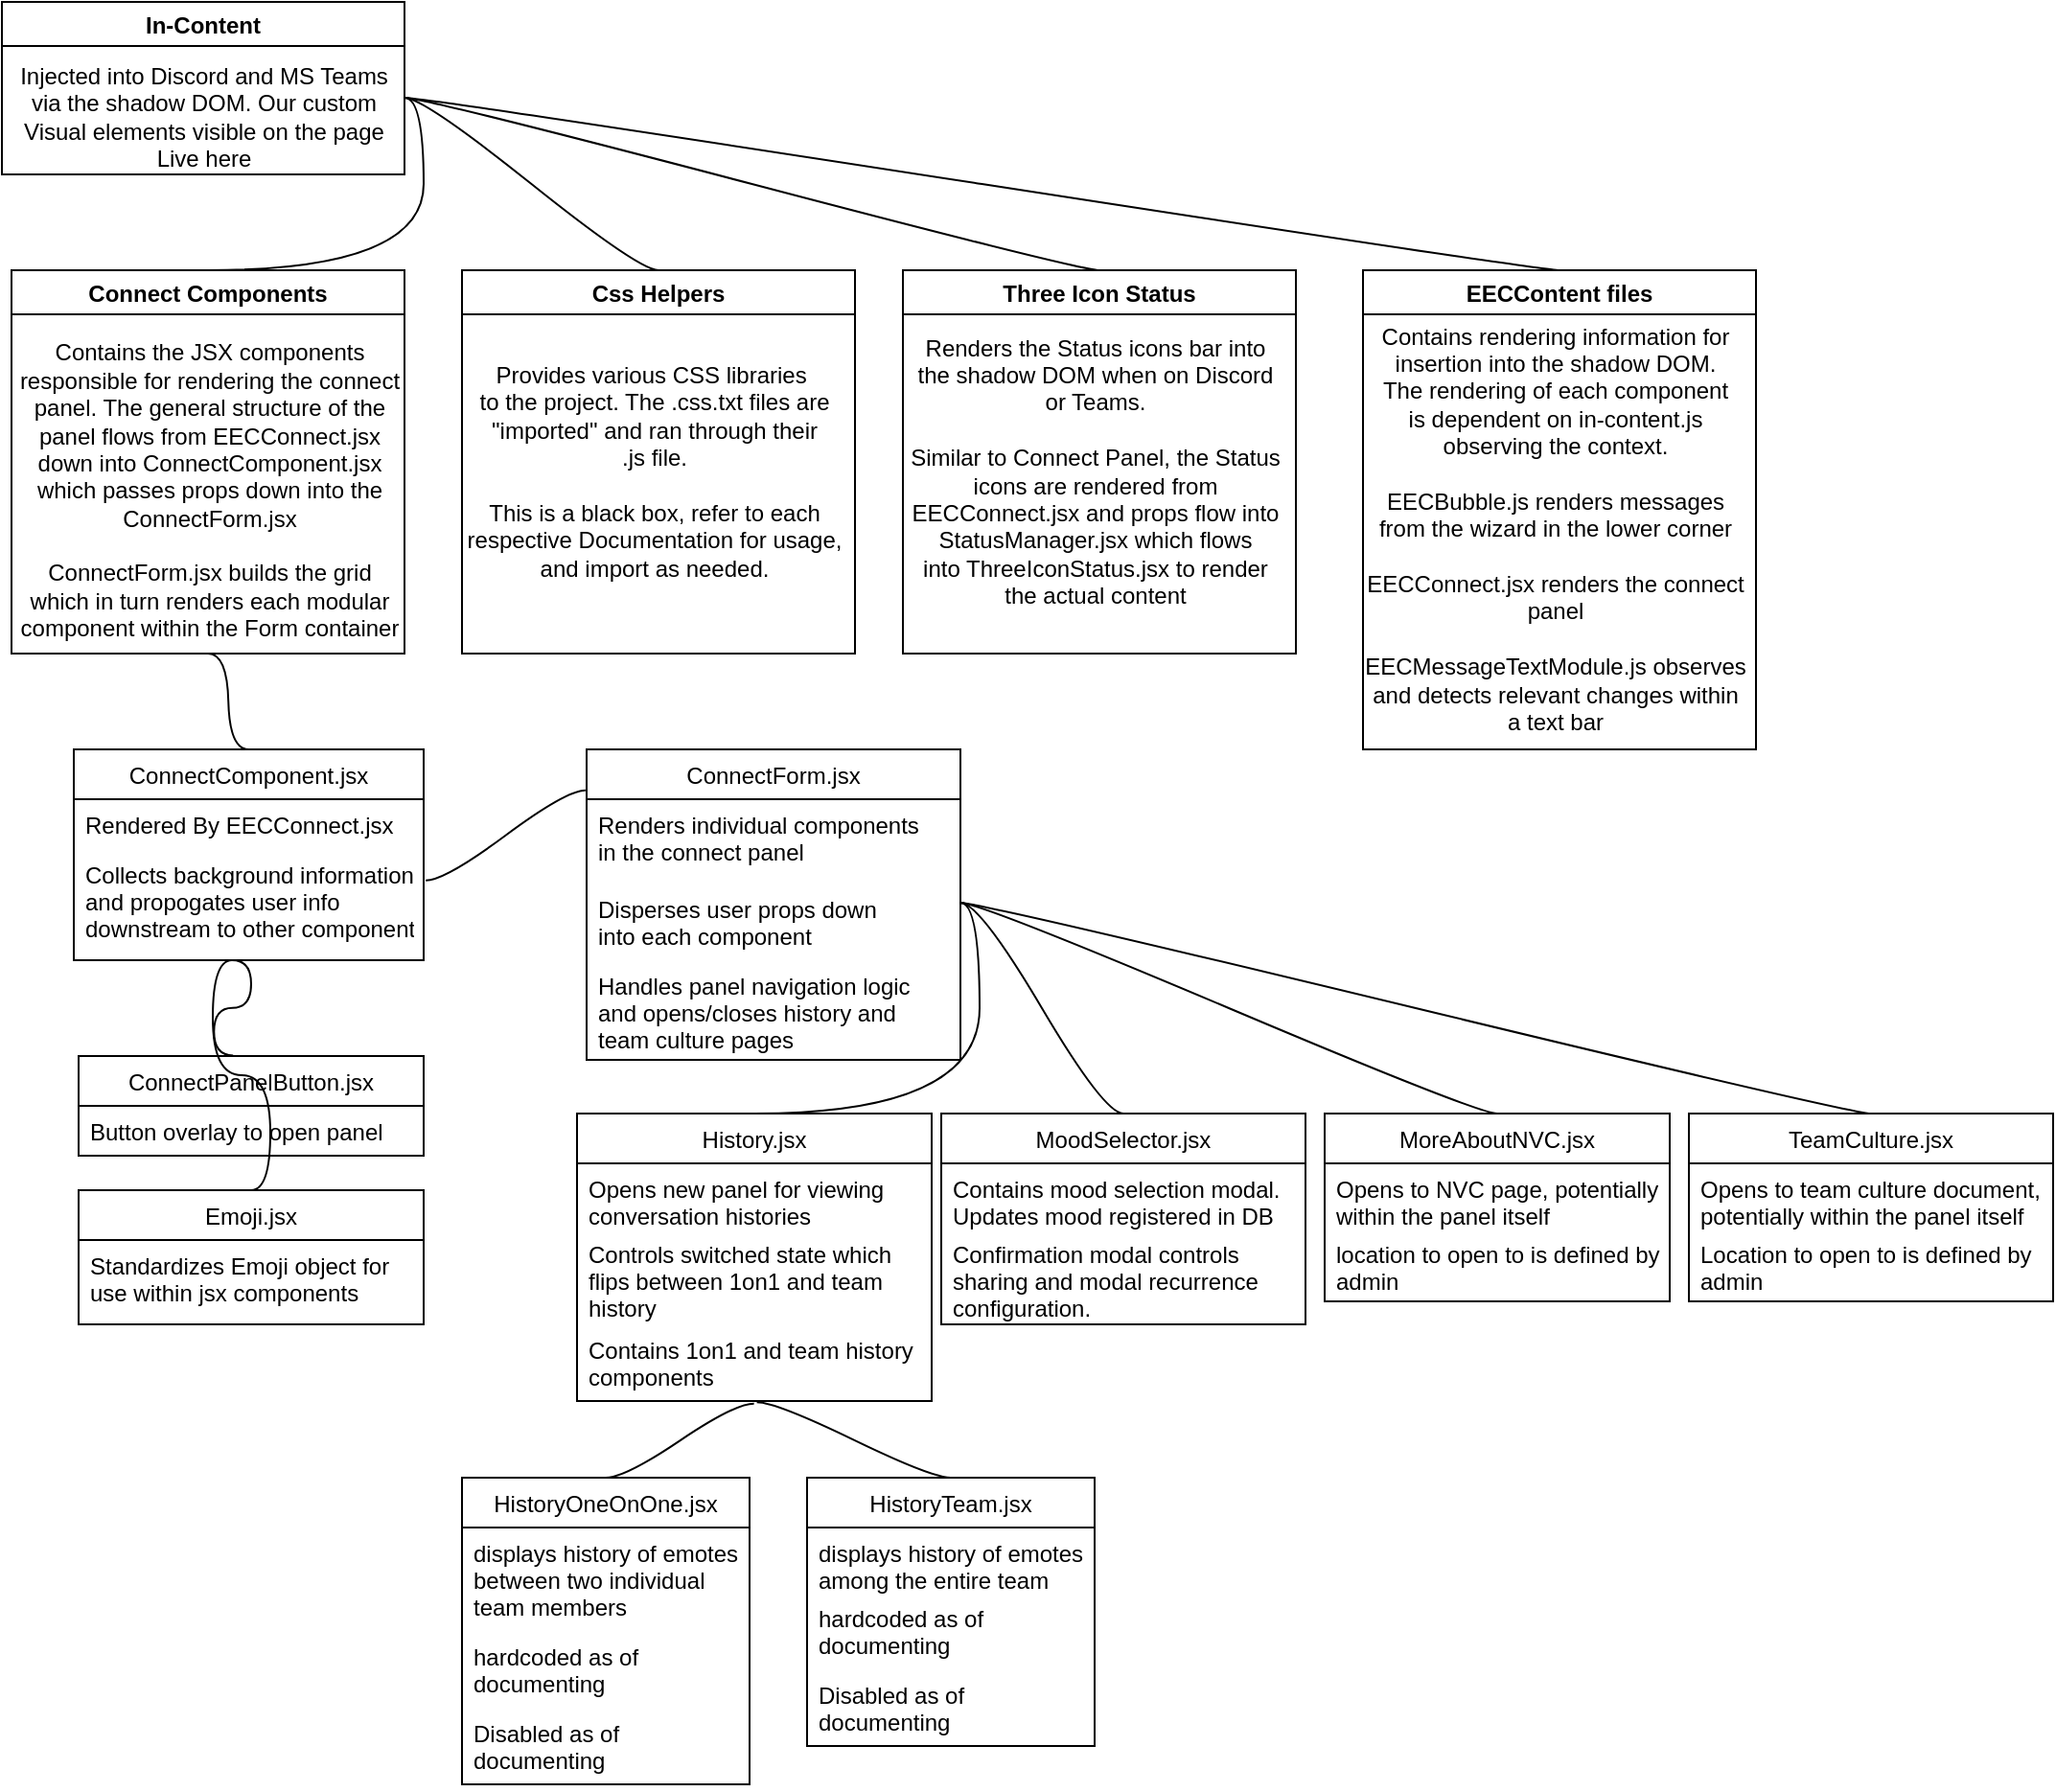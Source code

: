 <mxfile>
    <diagram id="gYGimB_lef4zcPNBKloe" name="Page-1">
        <mxGraphModel dx="1890" dy="998" grid="1" gridSize="10" guides="1" tooltips="1" connect="1" arrows="1" fold="1" page="1" pageScale="1" pageWidth="1100" pageHeight="850" math="0" shadow="0">
            <root>
                <mxCell id="0"/>
                <mxCell id="1" parent="0"/>
                <mxCell id="2" value="In-Content" style="swimlane;" vertex="1" parent="1">
                    <mxGeometry x="20" y="10" width="210" height="90" as="geometry"/>
                </mxCell>
                <mxCell id="3" value="Injected into Discord and MS Teams&lt;br&gt;via the shadow DOM. Our custom&lt;br&gt;Visual elements visible on the page&lt;br&gt;Live here" style="text;html=1;align=center;verticalAlign=middle;resizable=0;points=[];autosize=1;" vertex="1" parent="2">
                    <mxGeometry y="30" width="210" height="60" as="geometry"/>
                </mxCell>
                <mxCell id="8" value="" style="edgeStyle=entityRelationEdgeStyle;startArrow=none;endArrow=none;segment=10;curved=1;entryX=0.5;entryY=0;entryDx=0;entryDy=0;" edge="1" target="14" parent="1">
                    <mxGeometry relative="1" as="geometry">
                        <mxPoint x="230" y="60" as="sourcePoint"/>
                        <mxPoint x="214.857" y="185" as="targetPoint"/>
                    </mxGeometry>
                </mxCell>
                <mxCell id="11" value="" style="edgeStyle=entityRelationEdgeStyle;startArrow=none;endArrow=none;segment=10;curved=1;entryX=0.5;entryY=0;entryDx=0;entryDy=0;" edge="1" target="15" parent="1">
                    <mxGeometry relative="1" as="geometry">
                        <mxPoint x="230" y="60" as="sourcePoint"/>
                        <mxPoint x="334.857" y="185" as="targetPoint"/>
                    </mxGeometry>
                </mxCell>
                <mxCell id="13" value="" style="edgeStyle=entityRelationEdgeStyle;startArrow=none;endArrow=none;segment=10;curved=1;entryX=0.5;entryY=0;entryDx=0;entryDy=0;" edge="1" target="16" parent="1">
                    <mxGeometry relative="1" as="geometry">
                        <mxPoint x="230" y="60" as="sourcePoint"/>
                        <mxPoint x="560" y="150" as="targetPoint"/>
                    </mxGeometry>
                </mxCell>
                <mxCell id="14" value="Connect Components" style="swimlane;" vertex="1" parent="1">
                    <mxGeometry x="25" y="150" width="205" height="200" as="geometry"/>
                </mxCell>
                <mxCell id="20" value="Contains the JSX components&lt;br&gt;responsible for rendering the connect&lt;br&gt;panel. The general structure of the&lt;br&gt;panel flows from EECConnect.jsx&lt;br&gt;down into ConnectComponent.jsx&lt;br&gt;which passes props down into the&lt;br&gt;ConnectForm.jsx&lt;br&gt;&lt;br&gt;ConnectForm.jsx builds the grid&lt;br&gt;which in turn renders each modular&lt;br&gt;component within the Form container" style="text;html=1;align=center;verticalAlign=middle;resizable=0;points=[];autosize=1;" vertex="1" parent="14">
                    <mxGeometry x="-2.5" y="40" width="210" height="150" as="geometry"/>
                </mxCell>
                <mxCell id="15" value="Css Helpers" style="swimlane;" vertex="1" parent="1">
                    <mxGeometry x="260" y="150" width="205" height="200" as="geometry"/>
                </mxCell>
                <mxCell id="21" value="Provides various CSS libraries&amp;nbsp;&lt;br&gt;to the project. The .css.txt files are&lt;br&gt;&quot;imported&quot; and ran through their&lt;br&gt;.js file. &lt;br&gt;&lt;br&gt;This is a black box, refer to each&lt;br&gt;respective Documentation for usage,&lt;br&gt;and import as needed." style="text;html=1;align=center;verticalAlign=middle;resizable=0;points=[];autosize=1;" vertex="1" parent="15">
                    <mxGeometry x="-5" y="50" width="210" height="110" as="geometry"/>
                </mxCell>
                <mxCell id="16" value="Three Icon Status" style="swimlane;" vertex="1" parent="1">
                    <mxGeometry x="490" y="150" width="205" height="200" as="geometry"/>
                </mxCell>
                <mxCell id="22" value="Renders the Status icons bar into&lt;br&gt;the shadow DOM when on Discord&lt;br&gt;or Teams.&lt;br&gt;&lt;br&gt;Similar to Connect Panel, the Status&lt;br&gt;icons are rendered from&lt;br&gt;EECConnect.jsx and props flow into&lt;br&gt;StatusManager.jsx which flows&lt;br&gt;into ThreeIconStatus.jsx to render&lt;br&gt;the actual content" style="text;html=1;align=center;verticalAlign=middle;resizable=0;points=[];autosize=1;" vertex="1" parent="16">
                    <mxGeometry x="-5" y="35" width="210" height="140" as="geometry"/>
                </mxCell>
                <mxCell id="18" value="" style="edgeStyle=entityRelationEdgeStyle;startArrow=none;endArrow=none;segment=10;curved=1;entryX=0.5;entryY=0;entryDx=0;entryDy=0;" edge="1" target="19" parent="1">
                    <mxGeometry relative="1" as="geometry">
                        <mxPoint x="230" y="60" as="sourcePoint"/>
                        <mxPoint x="880" y="150.143" as="targetPoint"/>
                    </mxGeometry>
                </mxCell>
                <mxCell id="19" value="EECContent files" style="swimlane;" vertex="1" parent="1">
                    <mxGeometry x="730" y="150" width="205" height="250" as="geometry"/>
                </mxCell>
                <mxCell id="23" value="Contains rendering information for&lt;br&gt;insertion into the shadow DOM.&lt;br&gt;The rendering of each component&lt;br&gt;is dependent on in-content.js&lt;br&gt;observing the context.&lt;br&gt;&lt;br&gt;EECBubble.js renders messages&lt;br&gt;from the wizard in the lower corner&lt;br&gt;&lt;br&gt;EECConnect.jsx renders the connect&lt;br&gt;panel&lt;br&gt;&lt;br&gt;EECMessageTextModule.js observes&lt;br&gt;and detects relevant changes within&lt;br&gt;a text bar" style="text;html=1;align=center;verticalAlign=middle;resizable=0;points=[];autosize=1;" vertex="1" parent="19">
                    <mxGeometry x="-5" y="35" width="210" height="200" as="geometry"/>
                </mxCell>
                <mxCell id="25" value="" style="edgeStyle=entityRelationEdgeStyle;startArrow=none;endArrow=none;segment=10;curved=1;exitX=0.5;exitY=1;exitDx=0;exitDy=0;entryX=0.5;entryY=0;entryDx=0;entryDy=0;" edge="1" target="31" parent="1" source="14">
                    <mxGeometry relative="1" as="geometry">
                        <mxPoint x="130" y="465" as="sourcePoint"/>
                        <mxPoint x="110" y="400" as="targetPoint"/>
                    </mxGeometry>
                </mxCell>
                <mxCell id="31" value="ConnectComponent.jsx" style="swimlane;fontStyle=0;childLayout=stackLayout;horizontal=1;startSize=26;fillColor=none;horizontalStack=0;resizeParent=1;resizeParentMax=0;resizeLast=0;collapsible=1;marginBottom=0;" vertex="1" parent="1">
                    <mxGeometry x="57.5" y="400" width="182.5" height="110" as="geometry"/>
                </mxCell>
                <mxCell id="32" value="Rendered By EECConnect.jsx" style="text;strokeColor=none;fillColor=none;align=left;verticalAlign=top;spacingLeft=4;spacingRight=4;overflow=hidden;rotatable=0;points=[[0,0.5],[1,0.5]];portConstraint=eastwest;" vertex="1" parent="31">
                    <mxGeometry y="26" width="182.5" height="26" as="geometry"/>
                </mxCell>
                <mxCell id="33" value="Collects background information&#10;and propogates user info&#10;downstream to other components" style="text;strokeColor=none;fillColor=none;align=left;verticalAlign=top;spacingLeft=4;spacingRight=4;overflow=hidden;rotatable=0;points=[[0,0.5],[1,0.5]];portConstraint=eastwest;" vertex="1" parent="31">
                    <mxGeometry y="52" width="182.5" height="58" as="geometry"/>
                </mxCell>
                <mxCell id="38" value="" style="edgeStyle=entityRelationEdgeStyle;startArrow=none;endArrow=none;segment=10;curved=1;exitX=1.006;exitY=0.282;exitDx=0;exitDy=0;exitPerimeter=0;entryX=-0.003;entryY=0.132;entryDx=0;entryDy=0;entryPerimeter=0;" edge="1" target="40" parent="1" source="33">
                    <mxGeometry relative="1" as="geometry">
                        <mxPoint x="170" y="650" as="sourcePoint"/>
                        <mxPoint x="322.414" y="420.207" as="targetPoint"/>
                    </mxGeometry>
                </mxCell>
                <mxCell id="40" value="ConnectForm.jsx" style="swimlane;fontStyle=0;childLayout=stackLayout;horizontal=1;startSize=26;fillColor=none;horizontalStack=0;resizeParent=1;resizeParentMax=0;resizeLast=0;collapsible=1;marginBottom=0;" vertex="1" parent="1">
                    <mxGeometry x="325" y="400" width="195" height="162" as="geometry"/>
                </mxCell>
                <mxCell id="41" value="Renders individual components&#10;in the connect panel" style="text;strokeColor=none;fillColor=none;align=left;verticalAlign=top;spacingLeft=4;spacingRight=4;overflow=hidden;rotatable=0;points=[[0,0.5],[1,0.5]];portConstraint=eastwest;" vertex="1" parent="40">
                    <mxGeometry y="26" width="195" height="44" as="geometry"/>
                </mxCell>
                <mxCell id="42" value="Disperses user props down&#10;into each component" style="text;strokeColor=none;fillColor=none;align=left;verticalAlign=top;spacingLeft=4;spacingRight=4;overflow=hidden;rotatable=0;points=[[0,0.5],[1,0.5]];portConstraint=eastwest;" vertex="1" parent="40">
                    <mxGeometry y="70" width="195" height="40" as="geometry"/>
                </mxCell>
                <mxCell id="43" value="Handles panel navigation logic&#10;and opens/closes history and&#10;team culture pages" style="text;strokeColor=none;fillColor=none;align=left;verticalAlign=top;spacingLeft=4;spacingRight=4;overflow=hidden;rotatable=0;points=[[0,0.5],[1,0.5]];portConstraint=eastwest;" vertex="1" parent="40">
                    <mxGeometry y="110" width="195" height="52" as="geometry"/>
                </mxCell>
                <mxCell id="46" value="" style="edgeStyle=entityRelationEdgeStyle;startArrow=none;endArrow=none;segment=10;curved=1;exitX=0.452;exitY=1;exitDx=0;exitDy=0;exitPerimeter=0;entryX=0.448;entryY=-0.006;entryDx=0;entryDy=0;entryPerimeter=0;" edge="1" target="47" parent="1" source="33">
                    <mxGeometry relative="1" as="geometry">
                        <mxPoint x="110" y="620" as="sourcePoint"/>
                        <mxPoint x="50" y="570" as="targetPoint"/>
                    </mxGeometry>
                </mxCell>
                <mxCell id="47" value="ConnectPanelButton.jsx" style="swimlane;fontStyle=0;childLayout=stackLayout;horizontal=1;startSize=26;fillColor=none;horizontalStack=0;resizeParent=1;resizeParentMax=0;resizeLast=0;collapsible=1;marginBottom=0;" vertex="1" parent="1">
                    <mxGeometry x="60" y="560" width="180" height="52" as="geometry"/>
                </mxCell>
                <mxCell id="48" value="Button overlay to open panel" style="text;strokeColor=none;fillColor=none;align=left;verticalAlign=top;spacingLeft=4;spacingRight=4;overflow=hidden;rotatable=0;points=[[0,0.5],[1,0.5]];portConstraint=eastwest;" vertex="1" parent="47">
                    <mxGeometry y="26" width="180" height="26" as="geometry"/>
                </mxCell>
                <mxCell id="52" value="" style="edgeStyle=entityRelationEdgeStyle;startArrow=none;endArrow=none;segment=10;curved=1;exitX=0.5;exitY=0;exitDx=0;exitDy=0;" edge="1" parent="1" source="53">
                    <mxGeometry relative="1" as="geometry">
                        <mxPoint x="50" y="650" as="sourcePoint"/>
                        <mxPoint x="140" y="510" as="targetPoint"/>
                    </mxGeometry>
                </mxCell>
                <mxCell id="53" value="Emoji.jsx" style="swimlane;fontStyle=0;childLayout=stackLayout;horizontal=1;startSize=26;fillColor=none;horizontalStack=0;resizeParent=1;resizeParentMax=0;resizeLast=0;collapsible=1;marginBottom=0;" vertex="1" parent="1">
                    <mxGeometry x="60" y="630" width="180" height="70" as="geometry"/>
                </mxCell>
                <mxCell id="54" value="Standardizes Emoji object for&#10;use within jsx components" style="text;strokeColor=none;fillColor=none;align=left;verticalAlign=top;spacingLeft=4;spacingRight=4;overflow=hidden;rotatable=0;points=[[0,0.5],[1,0.5]];portConstraint=eastwest;" vertex="1" parent="53">
                    <mxGeometry y="26" width="180" height="44" as="geometry"/>
                </mxCell>
                <mxCell id="57" value="History.jsx" style="swimlane;fontStyle=0;childLayout=stackLayout;horizontal=1;startSize=26;fillColor=none;horizontalStack=0;resizeParent=1;resizeParentMax=0;resizeLast=0;collapsible=1;marginBottom=0;" vertex="1" parent="1">
                    <mxGeometry x="320" y="590" width="185" height="150" as="geometry"/>
                </mxCell>
                <mxCell id="58" value="Opens new panel for viewing&#10;conversation histories" style="text;strokeColor=none;fillColor=none;align=left;verticalAlign=top;spacingLeft=4;spacingRight=4;overflow=hidden;rotatable=0;points=[[0,0.5],[1,0.5]];portConstraint=eastwest;" vertex="1" parent="57">
                    <mxGeometry y="26" width="185" height="34" as="geometry"/>
                </mxCell>
                <mxCell id="59" value="Controls switched state which&#10;flips between 1on1 and team&#10;history" style="text;strokeColor=none;fillColor=none;align=left;verticalAlign=top;spacingLeft=4;spacingRight=4;overflow=hidden;rotatable=0;points=[[0,0.5],[1,0.5]];portConstraint=eastwest;" vertex="1" parent="57">
                    <mxGeometry y="60" width="185" height="50" as="geometry"/>
                </mxCell>
                <mxCell id="60" value="Contains 1on1 and team history&#10;components" style="text;strokeColor=none;fillColor=none;align=left;verticalAlign=top;spacingLeft=4;spacingRight=4;overflow=hidden;rotatable=0;points=[[0,0.5],[1,0.5]];portConstraint=eastwest;" vertex="1" parent="57">
                    <mxGeometry y="110" width="185" height="40" as="geometry"/>
                </mxCell>
                <mxCell id="62" value="MoodSelector.jsx" style="swimlane;fontStyle=0;childLayout=stackLayout;horizontal=1;startSize=26;fillColor=none;horizontalStack=0;resizeParent=1;resizeParentMax=0;resizeLast=0;collapsible=1;marginBottom=0;" vertex="1" parent="1">
                    <mxGeometry x="510" y="590" width="190" height="110" as="geometry"/>
                </mxCell>
                <mxCell id="63" value="Contains mood selection modal.&#10;Updates mood registered in DB" style="text;strokeColor=none;fillColor=none;align=left;verticalAlign=top;spacingLeft=4;spacingRight=4;overflow=hidden;rotatable=0;points=[[0,0.5],[1,0.5]];portConstraint=eastwest;" vertex="1" parent="62">
                    <mxGeometry y="26" width="190" height="34" as="geometry"/>
                </mxCell>
                <mxCell id="64" value="Confirmation modal controls &#10;sharing and modal recurrence&#10;configuration." style="text;strokeColor=none;fillColor=none;align=left;verticalAlign=top;spacingLeft=4;spacingRight=4;overflow=hidden;rotatable=0;points=[[0,0.5],[1,0.5]];portConstraint=eastwest;" vertex="1" parent="62">
                    <mxGeometry y="60" width="190" height="50" as="geometry"/>
                </mxCell>
                <mxCell id="66" value="MoreAboutNVC.jsx" style="swimlane;fontStyle=0;childLayout=stackLayout;horizontal=1;startSize=26;fillColor=none;horizontalStack=0;resizeParent=1;resizeParentMax=0;resizeLast=0;collapsible=1;marginBottom=0;" vertex="1" parent="1">
                    <mxGeometry x="710" y="590" width="180" height="98" as="geometry"/>
                </mxCell>
                <mxCell id="67" value="Opens to NVC page, potentially&#10;within the panel itself" style="text;strokeColor=none;fillColor=none;align=left;verticalAlign=top;spacingLeft=4;spacingRight=4;overflow=hidden;rotatable=0;points=[[0,0.5],[1,0.5]];portConstraint=eastwest;" vertex="1" parent="66">
                    <mxGeometry y="26" width="180" height="34" as="geometry"/>
                </mxCell>
                <mxCell id="68" value="location to open to is defined by&#10;admin" style="text;strokeColor=none;fillColor=none;align=left;verticalAlign=top;spacingLeft=4;spacingRight=4;overflow=hidden;rotatable=0;points=[[0,0.5],[1,0.5]];portConstraint=eastwest;" vertex="1" parent="66">
                    <mxGeometry y="60" width="180" height="38" as="geometry"/>
                </mxCell>
                <mxCell id="70" value="TeamCulture.jsx" style="swimlane;fontStyle=0;childLayout=stackLayout;horizontal=1;startSize=26;fillColor=none;horizontalStack=0;resizeParent=1;resizeParentMax=0;resizeLast=0;collapsible=1;marginBottom=0;" vertex="1" parent="1">
                    <mxGeometry x="900" y="590" width="190" height="98" as="geometry"/>
                </mxCell>
                <mxCell id="71" value="Opens to team culture document,&#10;potentially within the panel itself" style="text;strokeColor=none;fillColor=none;align=left;verticalAlign=top;spacingLeft=4;spacingRight=4;overflow=hidden;rotatable=0;points=[[0,0.5],[1,0.5]];portConstraint=eastwest;" vertex="1" parent="70">
                    <mxGeometry y="26" width="190" height="34" as="geometry"/>
                </mxCell>
                <mxCell id="72" value="Location to open to is defined by&#10;admin" style="text;strokeColor=none;fillColor=none;align=left;verticalAlign=top;spacingLeft=4;spacingRight=4;overflow=hidden;rotatable=0;points=[[0,0.5],[1,0.5]];portConstraint=eastwest;" vertex="1" parent="70">
                    <mxGeometry y="60" width="190" height="38" as="geometry"/>
                </mxCell>
                <mxCell id="79" value="" style="edgeStyle=entityRelationEdgeStyle;startArrow=none;endArrow=none;segment=10;curved=1;entryX=0.5;entryY=0;entryDx=0;entryDy=0;" edge="1" target="57" parent="1">
                    <mxGeometry relative="1" as="geometry">
                        <mxPoint x="520" y="480" as="sourcePoint"/>
                        <mxPoint x="560.345" y="460.207" as="targetPoint"/>
                    </mxGeometry>
                </mxCell>
                <mxCell id="81" value="" style="edgeStyle=entityRelationEdgeStyle;startArrow=none;endArrow=none;segment=10;curved=1;entryX=0.5;entryY=0;entryDx=0;entryDy=0;" edge="1" target="62" parent="1">
                    <mxGeometry relative="1" as="geometry">
                        <mxPoint x="520" y="480" as="sourcePoint"/>
                        <mxPoint x="560.345" y="460.207" as="targetPoint"/>
                    </mxGeometry>
                </mxCell>
                <mxCell id="83" value="" style="edgeStyle=entityRelationEdgeStyle;startArrow=none;endArrow=none;segment=10;curved=1;entryX=0.5;entryY=0;entryDx=0;entryDy=0;" edge="1" target="66" parent="1">
                    <mxGeometry relative="1" as="geometry">
                        <mxPoint x="520" y="480" as="sourcePoint"/>
                        <mxPoint x="560.345" y="460.207" as="targetPoint"/>
                    </mxGeometry>
                </mxCell>
                <mxCell id="85" value="" style="edgeStyle=entityRelationEdgeStyle;startArrow=none;endArrow=none;segment=10;curved=1;entryX=0.5;entryY=0;entryDx=0;entryDy=0;" edge="1" target="70" parent="1">
                    <mxGeometry relative="1" as="geometry">
                        <mxPoint x="520" y="480" as="sourcePoint"/>
                        <mxPoint x="560.345" y="460.207" as="targetPoint"/>
                    </mxGeometry>
                </mxCell>
                <mxCell id="88" value="HistoryTeam.jsx" style="swimlane;fontStyle=0;childLayout=stackLayout;horizontal=1;startSize=26;fillColor=none;horizontalStack=0;resizeParent=1;resizeParentMax=0;resizeLast=0;collapsible=1;marginBottom=0;" vertex="1" parent="1">
                    <mxGeometry x="440" y="780" width="150" height="140" as="geometry"/>
                </mxCell>
                <mxCell id="89" value="displays history of emotes&#10;among the entire team" style="text;strokeColor=none;fillColor=none;align=left;verticalAlign=top;spacingLeft=4;spacingRight=4;overflow=hidden;rotatable=0;points=[[0,0.5],[1,0.5]];portConstraint=eastwest;" vertex="1" parent="88">
                    <mxGeometry y="26" width="150" height="34" as="geometry"/>
                </mxCell>
                <mxCell id="90" value="hardcoded as of &#10;documenting" style="text;strokeColor=none;fillColor=none;align=left;verticalAlign=top;spacingLeft=4;spacingRight=4;overflow=hidden;rotatable=0;points=[[0,0.5],[1,0.5]];portConstraint=eastwest;" vertex="1" parent="88">
                    <mxGeometry y="60" width="150" height="40" as="geometry"/>
                </mxCell>
                <mxCell id="91" value="Disabled as of &#10;documenting" style="text;strokeColor=none;fillColor=none;align=left;verticalAlign=top;spacingLeft=4;spacingRight=4;overflow=hidden;rotatable=0;points=[[0,0.5],[1,0.5]];portConstraint=eastwest;" vertex="1" parent="88">
                    <mxGeometry y="100" width="150" height="40" as="geometry"/>
                </mxCell>
                <mxCell id="92" value="HistoryOneOnOne.jsx" style="swimlane;fontStyle=0;childLayout=stackLayout;horizontal=1;startSize=26;fillColor=none;horizontalStack=0;resizeParent=1;resizeParentMax=0;resizeLast=0;collapsible=1;marginBottom=0;" vertex="1" parent="1">
                    <mxGeometry x="260" y="780" width="150" height="160" as="geometry"/>
                </mxCell>
                <mxCell id="93" value="displays history of emotes&#10;between two individual&#10;team members" style="text;strokeColor=none;fillColor=none;align=left;verticalAlign=top;spacingLeft=4;spacingRight=4;overflow=hidden;rotatable=0;points=[[0,0.5],[1,0.5]];portConstraint=eastwest;" vertex="1" parent="92">
                    <mxGeometry y="26" width="150" height="54" as="geometry"/>
                </mxCell>
                <mxCell id="94" value="hardcoded as of &#10;documenting" style="text;strokeColor=none;fillColor=none;align=left;verticalAlign=top;spacingLeft=4;spacingRight=4;overflow=hidden;rotatable=0;points=[[0,0.5],[1,0.5]];portConstraint=eastwest;" vertex="1" parent="92">
                    <mxGeometry y="80" width="150" height="40" as="geometry"/>
                </mxCell>
                <mxCell id="95" value="Disabled as of &#10;documenting" style="text;strokeColor=none;fillColor=none;align=left;verticalAlign=top;spacingLeft=4;spacingRight=4;overflow=hidden;rotatable=0;points=[[0,0.5],[1,0.5]];portConstraint=eastwest;" vertex="1" parent="92">
                    <mxGeometry y="120" width="150" height="40" as="geometry"/>
                </mxCell>
                <mxCell id="97" value="" style="edgeStyle=entityRelationEdgeStyle;startArrow=none;endArrow=none;segment=10;curved=1;exitX=0.507;exitY=1.016;exitDx=0;exitDy=0;exitPerimeter=0;entryX=0.5;entryY=0;entryDx=0;entryDy=0;" edge="1" target="88" parent="1" source="60">
                    <mxGeometry relative="1" as="geometry">
                        <mxPoint x="490" y="770" as="sourcePoint"/>
                        <mxPoint x="530" y="749.857" as="targetPoint"/>
                    </mxGeometry>
                </mxCell>
                <mxCell id="99" value="" style="edgeStyle=entityRelationEdgeStyle;startArrow=none;endArrow=none;segment=10;curved=1;entryX=0.499;entryY=1.033;entryDx=0;entryDy=0;entryPerimeter=0;exitX=0.5;exitY=0;exitDx=0;exitDy=0;" edge="1" target="60" parent="1" source="92">
                    <mxGeometry relative="1" as="geometry">
                        <mxPoint x="320" y="780" as="sourcePoint"/>
                        <mxPoint x="360.286" y="760.143" as="targetPoint"/>
                    </mxGeometry>
                </mxCell>
            </root>
        </mxGraphModel>
    </diagram>
</mxfile>